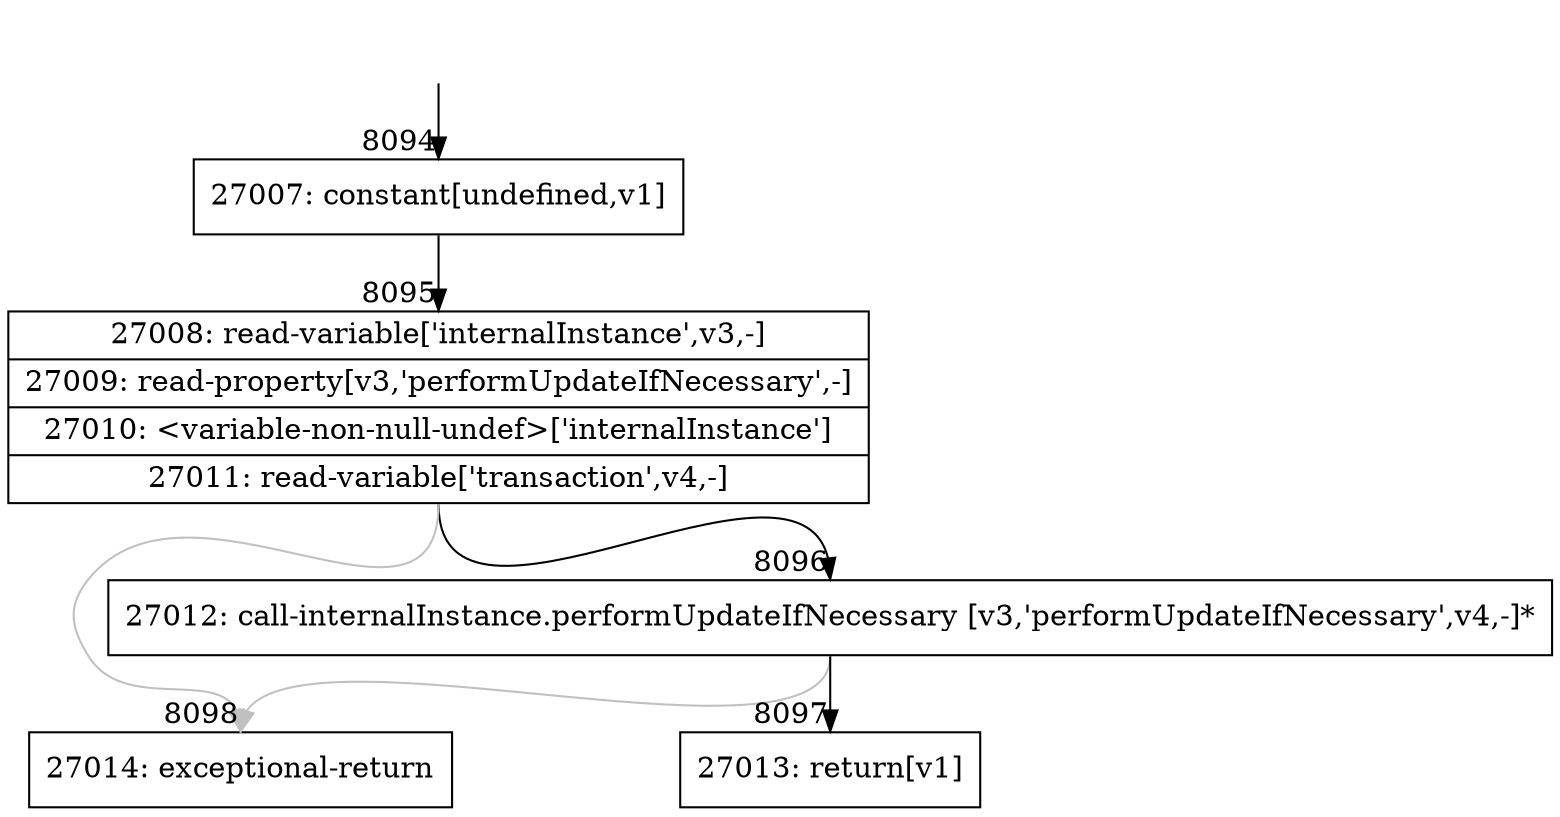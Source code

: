 digraph {
rankdir="TD"
BB_entry586[shape=none,label=""];
BB_entry586 -> BB8094 [tailport=s, headport=n, headlabel="    8094"]
BB8094 [shape=record label="{27007: constant[undefined,v1]}" ] 
BB8094 -> BB8095 [tailport=s, headport=n, headlabel="      8095"]
BB8095 [shape=record label="{27008: read-variable['internalInstance',v3,-]|27009: read-property[v3,'performUpdateIfNecessary',-]|27010: \<variable-non-null-undef\>['internalInstance']|27011: read-variable['transaction',v4,-]}" ] 
BB8095 -> BB8096 [tailport=s, headport=n, headlabel="      8096"]
BB8095 -> BB8098 [tailport=s, headport=n, color=gray, headlabel="      8098"]
BB8096 [shape=record label="{27012: call-internalInstance.performUpdateIfNecessary [v3,'performUpdateIfNecessary',v4,-]*}" ] 
BB8096 -> BB8097 [tailport=s, headport=n, headlabel="      8097"]
BB8096 -> BB8098 [tailport=s, headport=n, color=gray]
BB8097 [shape=record label="{27013: return[v1]}" ] 
BB8098 [shape=record label="{27014: exceptional-return}" ] 
//#$~ 14205
}
